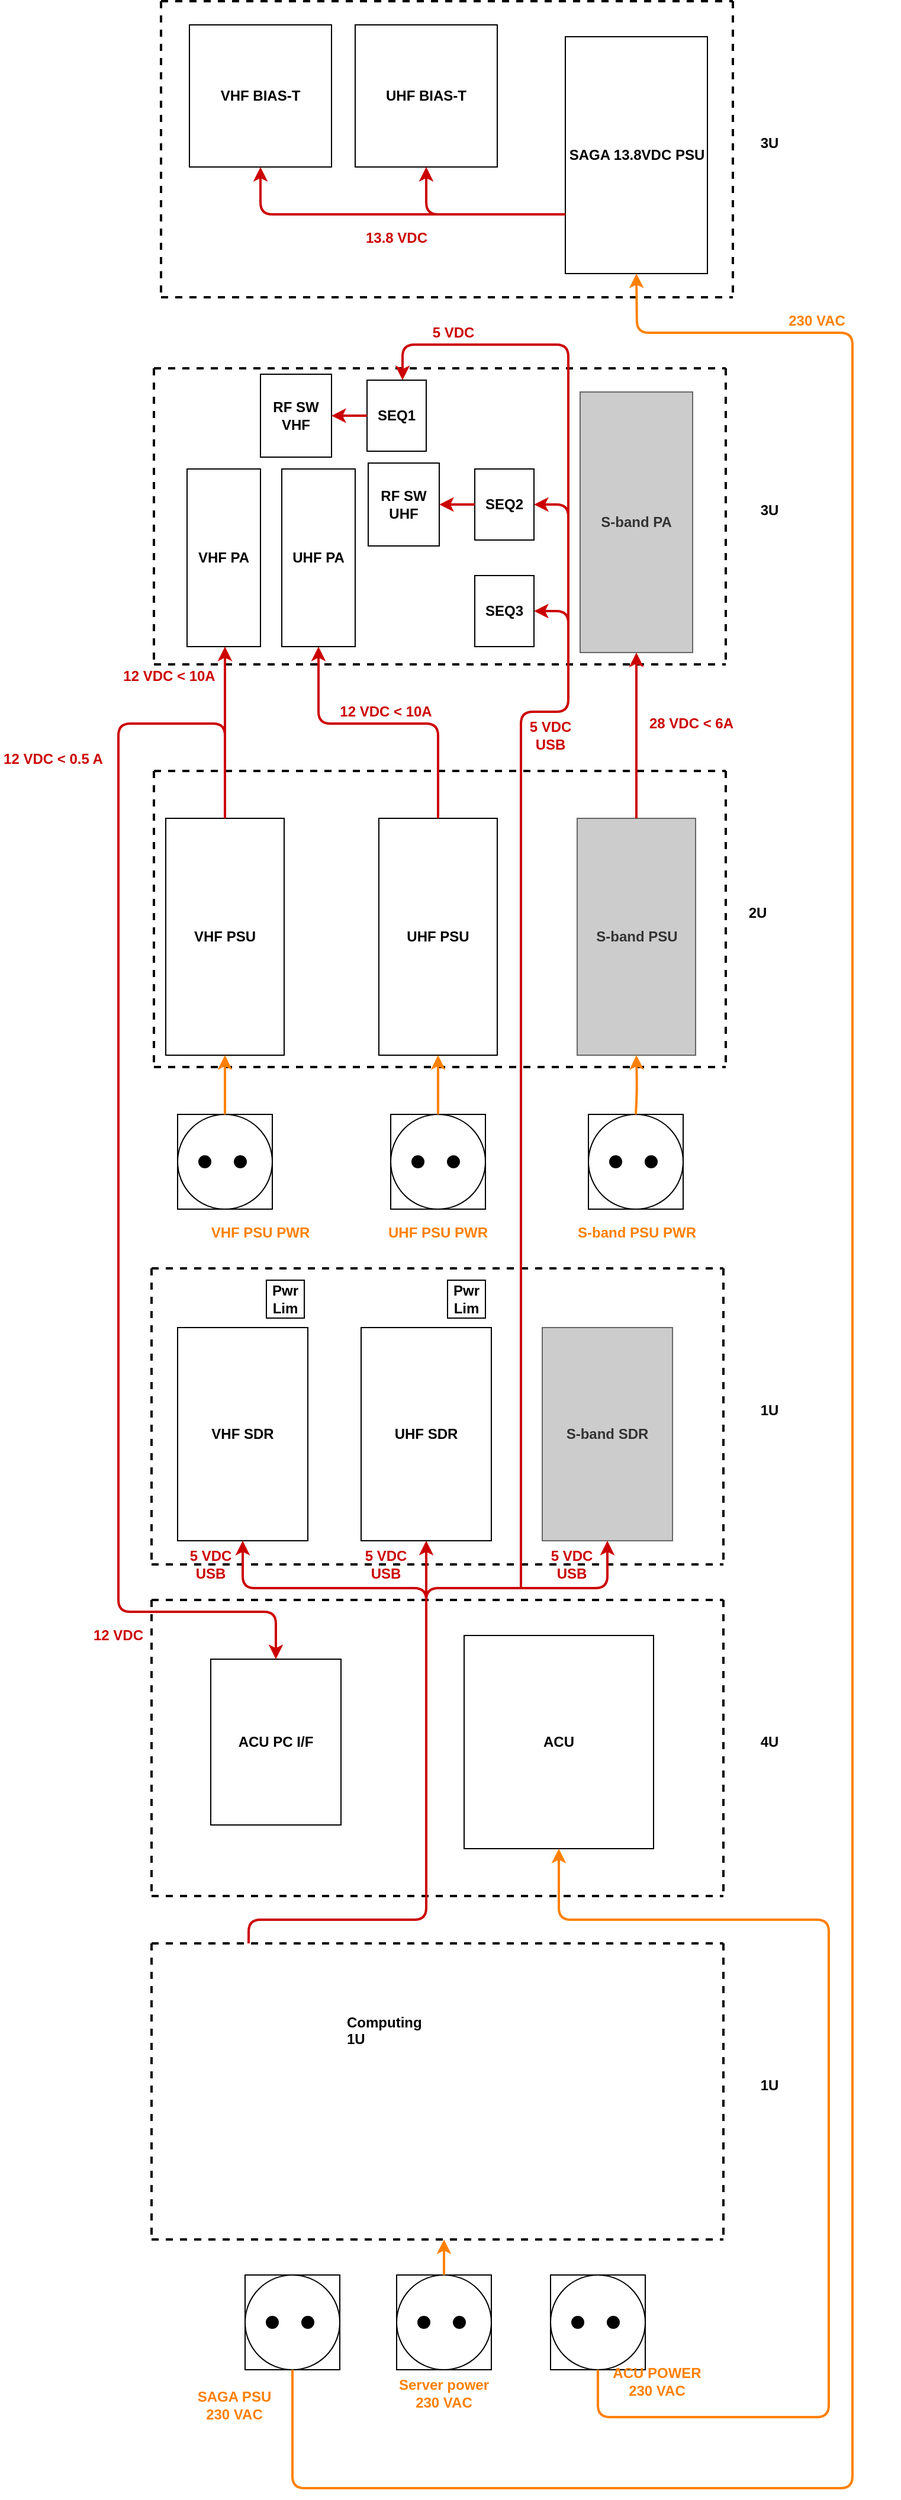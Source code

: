 <mxfile version="14.6.13" type="device"><diagram id="G7nDACRaAgQDOhFIkx01" name="Page-1"><mxGraphModel dx="2200" dy="1904" grid="1" gridSize="10" guides="1" tooltips="1" connect="1" arrows="1" fold="1" page="1" pageScale="1" pageWidth="850" pageHeight="1100" math="0" shadow="0"><root><mxCell id="0"/><mxCell id="1" parent="0"/><mxCell id="vSorLqkz3DRTunxZYa6K-1" value="" style="endArrow=none;dashed=1;html=1;strokeWidth=2;" parent="1" edge="1"><mxGeometry width="50" height="50" relative="1" as="geometry"><mxPoint x="10" y="10" as="sourcePoint"/><mxPoint x="493" y="10" as="targetPoint"/></mxGeometry></mxCell><mxCell id="vSorLqkz3DRTunxZYa6K-2" value="" style="endArrow=none;dashed=1;html=1;strokeWidth=2;" parent="1" edge="1"><mxGeometry width="50" height="50" relative="1" as="geometry"><mxPoint x="10" y="10" as="sourcePoint"/><mxPoint x="10" y="260" as="targetPoint"/></mxGeometry></mxCell><mxCell id="vSorLqkz3DRTunxZYa6K-4" value="" style="endArrow=none;dashed=1;html=1;strokeWidth=2;" parent="1" edge="1"><mxGeometry width="50" height="50" relative="1" as="geometry"><mxPoint x="10" y="260" as="sourcePoint"/><mxPoint x="493" y="260" as="targetPoint"/></mxGeometry></mxCell><mxCell id="vSorLqkz3DRTunxZYa6K-5" value="" style="endArrow=none;dashed=1;html=1;strokeWidth=2;" parent="1" edge="1"><mxGeometry width="50" height="50" relative="1" as="geometry"><mxPoint x="493" y="10" as="sourcePoint"/><mxPoint x="493" y="260" as="targetPoint"/></mxGeometry></mxCell><mxCell id="vSorLqkz3DRTunxZYa6K-8" value="S-band PSU" style="rounded=0;whiteSpace=wrap;html=1;fontStyle=1;strokeColor=#666666;fontColor=#333333;fillColor=#CCCCCC;" parent="1" vertex="1"><mxGeometry x="367.5" y="390" width="100" height="200" as="geometry"/></mxCell><mxCell id="vSorLqkz3DRTunxZYa6K-9" value="UHF PSU" style="rounded=0;whiteSpace=wrap;html=1;fontStyle=1" parent="1" vertex="1"><mxGeometry x="200" y="390" width="100" height="200" as="geometry"/></mxCell><mxCell id="vSorLqkz3DRTunxZYa6K-11" value="" style="endArrow=none;dashed=1;html=1;strokeWidth=2;" parent="1" edge="1"><mxGeometry width="50" height="50" relative="1" as="geometry"><mxPoint x="10" y="350" as="sourcePoint"/><mxPoint x="493" y="350" as="targetPoint"/></mxGeometry></mxCell><mxCell id="vSorLqkz3DRTunxZYa6K-12" value="" style="endArrow=none;dashed=1;html=1;strokeWidth=2;" parent="1" edge="1"><mxGeometry width="50" height="50" relative="1" as="geometry"><mxPoint x="10" y="350" as="sourcePoint"/><mxPoint x="10" y="600" as="targetPoint"/></mxGeometry></mxCell><mxCell id="vSorLqkz3DRTunxZYa6K-13" value="" style="endArrow=none;dashed=1;html=1;strokeWidth=2;" parent="1" edge="1"><mxGeometry width="50" height="50" relative="1" as="geometry"><mxPoint x="10" y="600" as="sourcePoint"/><mxPoint x="493" y="600" as="targetPoint"/></mxGeometry></mxCell><mxCell id="vSorLqkz3DRTunxZYa6K-14" value="" style="endArrow=none;dashed=1;html=1;strokeWidth=2;" parent="1" edge="1"><mxGeometry width="50" height="50" relative="1" as="geometry"><mxPoint x="493" y="350" as="sourcePoint"/><mxPoint x="493" y="600" as="targetPoint"/></mxGeometry></mxCell><mxCell id="vSorLqkz3DRTunxZYa6K-15" value="VHF PSU" style="rounded=0;whiteSpace=wrap;html=1;fontStyle=1" parent="1" vertex="1"><mxGeometry x="20" y="390" width="100" height="200" as="geometry"/></mxCell><mxCell id="vSorLqkz3DRTunxZYa6K-16" value="S-band PA" style="rounded=0;whiteSpace=wrap;html=1;fontStyle=1;strokeColor=#666666;fontColor=#333333;fillColor=#CCCCCC;" parent="1" vertex="1"><mxGeometry x="370" y="30" width="95" height="220" as="geometry"/></mxCell><mxCell id="vSorLqkz3DRTunxZYa6K-17" value="3U" style="text;html=1;strokeColor=none;fillColor=none;align=center;verticalAlign=middle;whiteSpace=wrap;rounded=0;fontStyle=1" parent="1" vertex="1"><mxGeometry x="510" y="120" width="40" height="20" as="geometry"/></mxCell><mxCell id="vSorLqkz3DRTunxZYa6K-19" value="2U" style="text;html=1;strokeColor=none;fillColor=none;align=center;verticalAlign=middle;whiteSpace=wrap;rounded=0;fontStyle=1" parent="1" vertex="1"><mxGeometry x="500" y="460" width="40" height="20" as="geometry"/></mxCell><mxCell id="vSorLqkz3DRTunxZYa6K-21" value="" style="endArrow=none;dashed=1;html=1;strokeWidth=2;" parent="1" edge="1"><mxGeometry width="50" height="50" relative="1" as="geometry"><mxPoint x="16" y="-300" as="sourcePoint"/><mxPoint x="499" y="-300" as="targetPoint"/></mxGeometry></mxCell><mxCell id="vSorLqkz3DRTunxZYa6K-22" value="" style="endArrow=none;dashed=1;html=1;strokeWidth=2;" parent="1" edge="1"><mxGeometry width="50" height="50" relative="1" as="geometry"><mxPoint x="16" y="-300" as="sourcePoint"/><mxPoint x="16" y="-50" as="targetPoint"/></mxGeometry></mxCell><mxCell id="vSorLqkz3DRTunxZYa6K-23" value="" style="endArrow=none;dashed=1;html=1;strokeWidth=2;" parent="1" edge="1"><mxGeometry width="50" height="50" relative="1" as="geometry"><mxPoint x="16" y="-50" as="sourcePoint"/><mxPoint x="499" y="-50" as="targetPoint"/></mxGeometry></mxCell><mxCell id="vSorLqkz3DRTunxZYa6K-24" value="" style="endArrow=none;dashed=1;html=1;strokeWidth=2;" parent="1" edge="1"><mxGeometry width="50" height="50" relative="1" as="geometry"><mxPoint x="499" y="-300" as="sourcePoint"/><mxPoint x="499" y="-50" as="targetPoint"/></mxGeometry></mxCell><mxCell id="vSorLqkz3DRTunxZYa6K-26" value="" style="whiteSpace=wrap;html=1;aspect=fixed;" parent="1" vertex="1"><mxGeometry x="30" y="640" width="80" height="80" as="geometry"/></mxCell><mxCell id="vSorLqkz3DRTunxZYa6K-27" value="" style="ellipse;whiteSpace=wrap;html=1;aspect=fixed;" parent="1" vertex="1"><mxGeometry x="30" y="640" width="80" height="80" as="geometry"/></mxCell><mxCell id="vSorLqkz3DRTunxZYa6K-28" value="" style="ellipse;whiteSpace=wrap;html=1;aspect=fixed;fillColor=#000000;" parent="1" vertex="1"><mxGeometry x="48" y="675" width="10" height="10" as="geometry"/></mxCell><mxCell id="vSorLqkz3DRTunxZYa6K-29" value="" style="ellipse;whiteSpace=wrap;html=1;aspect=fixed;fillColor=#000000;" parent="1" vertex="1"><mxGeometry x="78" y="675" width="10" height="10" as="geometry"/></mxCell><mxCell id="vSorLqkz3DRTunxZYa6K-31" value="" style="whiteSpace=wrap;html=1;aspect=fixed;" parent="1" vertex="1"><mxGeometry x="210" y="640" width="80" height="80" as="geometry"/></mxCell><mxCell id="vSorLqkz3DRTunxZYa6K-32" value="" style="ellipse;whiteSpace=wrap;html=1;aspect=fixed;" parent="1" vertex="1"><mxGeometry x="210" y="640" width="80" height="80" as="geometry"/></mxCell><mxCell id="vSorLqkz3DRTunxZYa6K-33" value="" style="ellipse;whiteSpace=wrap;html=1;aspect=fixed;fillColor=#000000;" parent="1" vertex="1"><mxGeometry x="228" y="675" width="10" height="10" as="geometry"/></mxCell><mxCell id="vSorLqkz3DRTunxZYa6K-34" value="" style="ellipse;whiteSpace=wrap;html=1;aspect=fixed;fillColor=#000000;" parent="1" vertex="1"><mxGeometry x="258" y="675" width="10" height="10" as="geometry"/></mxCell><mxCell id="vSorLqkz3DRTunxZYa6K-35" value="" style="whiteSpace=wrap;html=1;aspect=fixed;" parent="1" vertex="1"><mxGeometry x="377" y="640" width="80" height="80" as="geometry"/></mxCell><mxCell id="vSorLqkz3DRTunxZYa6K-36" value="" style="ellipse;whiteSpace=wrap;html=1;aspect=fixed;" parent="1" vertex="1"><mxGeometry x="377" y="640" width="80" height="80" as="geometry"/></mxCell><mxCell id="vSorLqkz3DRTunxZYa6K-37" value="" style="ellipse;whiteSpace=wrap;html=1;aspect=fixed;fillColor=#000000;" parent="1" vertex="1"><mxGeometry x="395" y="675" width="10" height="10" as="geometry"/></mxCell><mxCell id="vSorLqkz3DRTunxZYa6K-38" value="" style="ellipse;whiteSpace=wrap;html=1;aspect=fixed;fillColor=#000000;" parent="1" vertex="1"><mxGeometry x="425" y="675" width="10" height="10" as="geometry"/></mxCell><mxCell id="vSorLqkz3DRTunxZYa6K-39" value="VHF BIAS-T" style="rounded=0;whiteSpace=wrap;html=1;fillColor=#FFFFFF;fontStyle=1" parent="1" vertex="1"><mxGeometry x="40" y="-280" width="120" height="120" as="geometry"/></mxCell><mxCell id="vSorLqkz3DRTunxZYa6K-40" value="UHF BIAS-T" style="rounded=0;whiteSpace=wrap;html=1;fillColor=#FFFFFF;fontStyle=1" parent="1" vertex="1"><mxGeometry x="180" y="-280" width="120" height="120" as="geometry"/></mxCell><mxCell id="vSorLqkz3DRTunxZYa6K-41" value="SAGA 13.8VDC PSU" style="rounded=0;whiteSpace=wrap;html=1;fillColor=#FFFFFF;fontStyle=1" parent="1" vertex="1"><mxGeometry x="357.5" y="-270" width="120" height="200" as="geometry"/></mxCell><mxCell id="vSorLqkz3DRTunxZYa6K-44" value="3U" style="text;html=1;strokeColor=none;fillColor=none;align=center;verticalAlign=middle;whiteSpace=wrap;rounded=0;fontStyle=1" parent="1" vertex="1"><mxGeometry x="510" y="-190" width="40" height="20" as="geometry"/></mxCell><mxCell id="vSorLqkz3DRTunxZYa6K-45" value="" style="endArrow=none;dashed=1;html=1;strokeWidth=2;" parent="1" edge="1"><mxGeometry width="50" height="50" relative="1" as="geometry"><mxPoint x="8" y="770" as="sourcePoint"/><mxPoint x="491" y="770" as="targetPoint"/></mxGeometry></mxCell><mxCell id="vSorLqkz3DRTunxZYa6K-46" value="" style="endArrow=none;dashed=1;html=1;strokeWidth=2;" parent="1" edge="1"><mxGeometry width="50" height="50" relative="1" as="geometry"><mxPoint x="8" y="770" as="sourcePoint"/><mxPoint x="8" y="1020" as="targetPoint"/></mxGeometry></mxCell><mxCell id="vSorLqkz3DRTunxZYa6K-47" value="" style="endArrow=none;dashed=1;html=1;strokeWidth=2;" parent="1" edge="1"><mxGeometry width="50" height="50" relative="1" as="geometry"><mxPoint x="8" y="1020" as="sourcePoint"/><mxPoint x="491" y="1020" as="targetPoint"/></mxGeometry></mxCell><mxCell id="vSorLqkz3DRTunxZYa6K-48" value="" style="endArrow=none;dashed=1;html=1;strokeWidth=2;" parent="1" edge="1"><mxGeometry width="50" height="50" relative="1" as="geometry"><mxPoint x="491" y="770" as="sourcePoint"/><mxPoint x="491" y="1020" as="targetPoint"/></mxGeometry></mxCell><mxCell id="vSorLqkz3DRTunxZYa6K-49" value="" style="endArrow=none;dashed=1;html=1;strokeWidth=2;" parent="1" edge="1"><mxGeometry width="50" height="50" relative="1" as="geometry"><mxPoint x="8" y="1340" as="sourcePoint"/><mxPoint x="491" y="1340" as="targetPoint"/></mxGeometry></mxCell><mxCell id="vSorLqkz3DRTunxZYa6K-50" value="" style="endArrow=none;dashed=1;html=1;strokeWidth=2;" parent="1" edge="1"><mxGeometry width="50" height="50" relative="1" as="geometry"><mxPoint x="8" y="1340" as="sourcePoint"/><mxPoint x="8" y="1590" as="targetPoint"/></mxGeometry></mxCell><mxCell id="vSorLqkz3DRTunxZYa6K-51" value="" style="endArrow=none;dashed=1;html=1;strokeWidth=2;" parent="1" edge="1"><mxGeometry width="50" height="50" relative="1" as="geometry"><mxPoint x="8" y="1590" as="sourcePoint"/><mxPoint x="491" y="1590" as="targetPoint"/></mxGeometry></mxCell><mxCell id="vSorLqkz3DRTunxZYa6K-52" value="" style="endArrow=none;dashed=1;html=1;strokeWidth=2;" parent="1" edge="1"><mxGeometry width="50" height="50" relative="1" as="geometry"><mxPoint x="491" y="1340" as="sourcePoint"/><mxPoint x="491" y="1590" as="targetPoint"/></mxGeometry></mxCell><mxCell id="vSorLqkz3DRTunxZYa6K-53" value="Computing&lt;br&gt;1U" style="text;html=1;strokeColor=none;fillColor=none;spacing=5;spacingTop=-20;whiteSpace=wrap;overflow=hidden;rounded=0;fontStyle=1" parent="1" vertex="1"><mxGeometry x="168" y="1410" width="190" height="120" as="geometry"/></mxCell><mxCell id="vSorLqkz3DRTunxZYa6K-55" value="VHF SDR" style="rounded=0;whiteSpace=wrap;html=1;fillColor=#FFFFFF;fontStyle=1" parent="1" vertex="1"><mxGeometry x="30" y="820" width="110" height="180" as="geometry"/></mxCell><mxCell id="vSorLqkz3DRTunxZYa6K-56" value="UHF SDR" style="rounded=0;whiteSpace=wrap;html=1;fillColor=#FFFFFF;fontStyle=1" parent="1" vertex="1"><mxGeometry x="185" y="820" width="110" height="180" as="geometry"/></mxCell><mxCell id="vSorLqkz3DRTunxZYa6K-57" value="S-band SDR" style="rounded=0;whiteSpace=wrap;html=1;fontStyle=1;strokeColor=#666666;fontColor=#333333;fillColor=#CCCCCC;" parent="1" vertex="1"><mxGeometry x="338" y="820" width="110" height="180" as="geometry"/></mxCell><mxCell id="vSorLqkz3DRTunxZYa6K-59" value="1U" style="text;html=1;strokeColor=none;fillColor=none;align=center;verticalAlign=middle;whiteSpace=wrap;rounded=0;fontStyle=1" parent="1" vertex="1"><mxGeometry x="510" y="880" width="40" height="20" as="geometry"/></mxCell><mxCell id="vSorLqkz3DRTunxZYa6K-60" value="1U" style="text;html=1;strokeColor=none;fillColor=none;align=center;verticalAlign=middle;whiteSpace=wrap;rounded=0;fontStyle=1" parent="1" vertex="1"><mxGeometry x="510" y="1450" width="40" height="20" as="geometry"/></mxCell><mxCell id="vSorLqkz3DRTunxZYa6K-61" value="" style="endArrow=none;dashed=1;html=1;strokeWidth=2;" parent="1" edge="1"><mxGeometry width="50" height="50" relative="1" as="geometry"><mxPoint x="8" y="1050" as="sourcePoint"/><mxPoint x="491" y="1050" as="targetPoint"/></mxGeometry></mxCell><mxCell id="vSorLqkz3DRTunxZYa6K-62" value="" style="endArrow=none;dashed=1;html=1;strokeWidth=2;" parent="1" edge="1"><mxGeometry width="50" height="50" relative="1" as="geometry"><mxPoint x="8" y="1050" as="sourcePoint"/><mxPoint x="8" y="1300" as="targetPoint"/></mxGeometry></mxCell><mxCell id="vSorLqkz3DRTunxZYa6K-63" value="" style="endArrow=none;dashed=1;html=1;strokeWidth=2;" parent="1" edge="1"><mxGeometry width="50" height="50" relative="1" as="geometry"><mxPoint x="8" y="1300" as="sourcePoint"/><mxPoint x="491" y="1300" as="targetPoint"/></mxGeometry></mxCell><mxCell id="vSorLqkz3DRTunxZYa6K-64" value="" style="endArrow=none;dashed=1;html=1;strokeWidth=2;" parent="1" edge="1"><mxGeometry width="50" height="50" relative="1" as="geometry"><mxPoint x="491" y="1050" as="sourcePoint"/><mxPoint x="491" y="1300" as="targetPoint"/></mxGeometry></mxCell><mxCell id="vSorLqkz3DRTunxZYa6K-66" value="4U" style="text;html=1;strokeColor=none;fillColor=none;align=center;verticalAlign=middle;whiteSpace=wrap;rounded=0;fontStyle=1" parent="1" vertex="1"><mxGeometry x="510" y="1160" width="40" height="20" as="geometry"/></mxCell><mxCell id="vSorLqkz3DRTunxZYa6K-67" value="ACU" style="rounded=0;whiteSpace=wrap;html=1;fillColor=#FFFFFF;fontStyle=1" parent="1" vertex="1"><mxGeometry x="272" y="1080" width="160" height="180" as="geometry"/></mxCell><mxCell id="vSorLqkz3DRTunxZYa6K-69" value="ACU PC I/F" style="rounded=0;whiteSpace=wrap;html=1;fillColor=#FFFFFF;fontStyle=1" parent="1" vertex="1"><mxGeometry x="58" y="1100" width="110" height="140" as="geometry"/></mxCell><mxCell id="vSorLqkz3DRTunxZYa6K-70" value="" style="whiteSpace=wrap;html=1;aspect=fixed;" parent="1" vertex="1"><mxGeometry x="87" y="1620" width="80" height="80" as="geometry"/></mxCell><mxCell id="vSorLqkz3DRTunxZYa6K-71" value="" style="ellipse;whiteSpace=wrap;html=1;aspect=fixed;" parent="1" vertex="1"><mxGeometry x="87" y="1620" width="80" height="80" as="geometry"/></mxCell><mxCell id="vSorLqkz3DRTunxZYa6K-72" value="" style="ellipse;whiteSpace=wrap;html=1;aspect=fixed;fillColor=#000000;" parent="1" vertex="1"><mxGeometry x="105" y="1655" width="10" height="10" as="geometry"/></mxCell><mxCell id="vSorLqkz3DRTunxZYa6K-73" value="" style="ellipse;whiteSpace=wrap;html=1;aspect=fixed;fillColor=#000000;" parent="1" vertex="1"><mxGeometry x="135" y="1655" width="10" height="10" as="geometry"/></mxCell><mxCell id="vSorLqkz3DRTunxZYa6K-74" value="" style="whiteSpace=wrap;html=1;aspect=fixed;" parent="1" vertex="1"><mxGeometry x="215" y="1620" width="80" height="80" as="geometry"/></mxCell><mxCell id="vSorLqkz3DRTunxZYa6K-75" value="" style="ellipse;whiteSpace=wrap;html=1;aspect=fixed;" parent="1" vertex="1"><mxGeometry x="215" y="1620" width="80" height="80" as="geometry"/></mxCell><mxCell id="vSorLqkz3DRTunxZYa6K-76" value="" style="ellipse;whiteSpace=wrap;html=1;aspect=fixed;fillColor=#000000;" parent="1" vertex="1"><mxGeometry x="233" y="1655" width="10" height="10" as="geometry"/></mxCell><mxCell id="vSorLqkz3DRTunxZYa6K-77" value="" style="ellipse;whiteSpace=wrap;html=1;aspect=fixed;fillColor=#000000;" parent="1" vertex="1"><mxGeometry x="263" y="1655" width="10" height="10" as="geometry"/></mxCell><mxCell id="vSorLqkz3DRTunxZYa6K-78" value="" style="whiteSpace=wrap;html=1;aspect=fixed;" parent="1" vertex="1"><mxGeometry x="345" y="1620" width="80" height="80" as="geometry"/></mxCell><mxCell id="vSorLqkz3DRTunxZYa6K-79" value="" style="ellipse;whiteSpace=wrap;html=1;aspect=fixed;" parent="1" vertex="1"><mxGeometry x="345" y="1620" width="80" height="80" as="geometry"/></mxCell><mxCell id="vSorLqkz3DRTunxZYa6K-80" value="" style="ellipse;whiteSpace=wrap;html=1;aspect=fixed;fillColor=#000000;" parent="1" vertex="1"><mxGeometry x="363" y="1655" width="10" height="10" as="geometry"/></mxCell><mxCell id="vSorLqkz3DRTunxZYa6K-81" value="" style="ellipse;whiteSpace=wrap;html=1;aspect=fixed;fillColor=#000000;" parent="1" vertex="1"><mxGeometry x="393" y="1655" width="10" height="10" as="geometry"/></mxCell><mxCell id="vSorLqkz3DRTunxZYa6K-82" value="ACU POWER&lt;br&gt;230 VAC" style="text;html=1;strokeColor=none;fillColor=none;align=center;verticalAlign=middle;whiteSpace=wrap;rounded=0;fontStyle=1;fontColor=#FF8000;" parent="1" vertex="1"><mxGeometry x="380" y="1700" width="110" height="20" as="geometry"/></mxCell><mxCell id="vSorLqkz3DRTunxZYa6K-83" value="Server power&lt;br&gt;230 VAC" style="text;html=1;strokeColor=none;fillColor=none;align=center;verticalAlign=middle;whiteSpace=wrap;rounded=0;fontStyle=1;fontColor=#FF8000;" parent="1" vertex="1"><mxGeometry x="200" y="1710" width="110" height="20" as="geometry"/></mxCell><mxCell id="vSorLqkz3DRTunxZYa6K-84" value="S-band PSU PWR" style="text;html=1;strokeColor=none;fillColor=none;align=center;verticalAlign=middle;whiteSpace=wrap;rounded=0;fontStyle=1;fontColor=#FF8000;" parent="1" vertex="1"><mxGeometry x="363" y="730" width="110" height="20" as="geometry"/></mxCell><mxCell id="vSorLqkz3DRTunxZYa6K-86" value="UHF PSU PWR" style="text;html=1;strokeColor=none;fillColor=none;align=center;verticalAlign=middle;whiteSpace=wrap;rounded=0;fontStyle=1;fontColor=#FF8000;" parent="1" vertex="1"><mxGeometry x="195" y="730" width="110" height="20" as="geometry"/></mxCell><mxCell id="vSorLqkz3DRTunxZYa6K-87" value="VHF PSU PWR" style="text;html=1;strokeColor=none;fillColor=none;align=center;verticalAlign=middle;whiteSpace=wrap;rounded=0;fontStyle=1;fontColor=#FF8000;" parent="1" vertex="1"><mxGeometry x="45" y="730" width="110" height="20" as="geometry"/></mxCell><mxCell id="vSorLqkz3DRTunxZYa6K-88" value="" style="endArrow=classic;html=1;strokeWidth=2;fontColor=#CC0000;strokeColor=#CC0000;entryX=0.5;entryY=1;entryDx=0;entryDy=0;exitX=0;exitY=0.75;exitDx=0;exitDy=0;" parent="1" source="vSorLqkz3DRTunxZYa6K-41" target="vSorLqkz3DRTunxZYa6K-40" edge="1"><mxGeometry width="50" height="50" relative="1" as="geometry"><mxPoint x="240" y="-80" as="sourcePoint"/><mxPoint x="450" y="-130" as="targetPoint"/><Array as="points"><mxPoint x="240" y="-120"/></Array></mxGeometry></mxCell><mxCell id="vSorLqkz3DRTunxZYa6K-89" value="" style="endArrow=classic;html=1;strokeColor=#CC0000;strokeWidth=2;fontColor=#CC0000;entryX=0.5;entryY=1;entryDx=0;entryDy=0;" parent="1" target="vSorLqkz3DRTunxZYa6K-39" edge="1"><mxGeometry width="50" height="50" relative="1" as="geometry"><mxPoint x="260" y="-120" as="sourcePoint"/><mxPoint x="450" y="-130" as="targetPoint"/><Array as="points"><mxPoint x="100" y="-120"/></Array></mxGeometry></mxCell><mxCell id="vSorLqkz3DRTunxZYa6K-91" value="13.8 VDC" style="text;html=1;strokeColor=none;fillColor=none;align=center;verticalAlign=middle;whiteSpace=wrap;rounded=0;fontColor=#CC0000;fontStyle=1" parent="1" vertex="1"><mxGeometry x="160" y="-110" width="110" height="20" as="geometry"/></mxCell><mxCell id="vSorLqkz3DRTunxZYa6K-92" value="" style="endArrow=classic;html=1;strokeColor=#CC0000;strokeWidth=2;fontColor=#CC0000;exitX=0.5;exitY=0;exitDx=0;exitDy=0;entryX=0.5;entryY=1;entryDx=0;entryDy=0;" parent="1" source="vSorLqkz3DRTunxZYa6K-15" edge="1"><mxGeometry width="50" height="50" relative="1" as="geometry"><mxPoint x="400" y="210" as="sourcePoint"/><mxPoint x="70" y="245" as="targetPoint"/><Array as="points"/></mxGeometry></mxCell><mxCell id="vSorLqkz3DRTunxZYa6K-93" value="" style="endArrow=classic;html=1;strokeColor=#CC0000;strokeWidth=2;fontColor=#CC0000;entryX=0.5;entryY=1;entryDx=0;entryDy=0;exitX=0.5;exitY=0;exitDx=0;exitDy=0;" parent="1" source="vSorLqkz3DRTunxZYa6K-9" edge="1"><mxGeometry width="50" height="50" relative="1" as="geometry"><mxPoint x="400" y="390" as="sourcePoint"/><mxPoint x="149" y="245" as="targetPoint"/><Array as="points"><mxPoint x="250" y="310"/><mxPoint x="149" y="310"/></Array></mxGeometry></mxCell><mxCell id="vSorLqkz3DRTunxZYa6K-94" value="" style="endArrow=classic;html=1;strokeColor=#CC0000;strokeWidth=2;fontColor=#CC0000;entryX=0.5;entryY=1;entryDx=0;entryDy=0;exitX=0.5;exitY=0;exitDx=0;exitDy=0;" parent="1" source="vSorLqkz3DRTunxZYa6K-8" target="vSorLqkz3DRTunxZYa6K-16" edge="1"><mxGeometry width="50" height="50" relative="1" as="geometry"><mxPoint x="400" y="390" as="sourcePoint"/><mxPoint x="450" y="340" as="targetPoint"/></mxGeometry></mxCell><mxCell id="vSorLqkz3DRTunxZYa6K-95" value="12 VDC &amp;lt; 10A" style="text;html=1;strokeColor=none;fillColor=none;align=center;verticalAlign=middle;whiteSpace=wrap;rounded=0;fontColor=#CC0000;fontStyle=1" parent="1" vertex="1"><mxGeometry x="-32" y="260" width="110" height="20" as="geometry"/></mxCell><mxCell id="vSorLqkz3DRTunxZYa6K-96" value="12 VDC &amp;lt; 10A" style="text;html=1;strokeColor=none;fillColor=none;align=center;verticalAlign=middle;whiteSpace=wrap;rounded=0;fontColor=#CC0000;fontStyle=1" parent="1" vertex="1"><mxGeometry x="151" y="290" width="110" height="20" as="geometry"/></mxCell><mxCell id="vSorLqkz3DRTunxZYa6K-97" value="28 VDC &amp;lt; 6A" style="text;html=1;strokeColor=none;fillColor=none;align=center;verticalAlign=middle;whiteSpace=wrap;rounded=0;fontColor=#CC0000;fontStyle=1" parent="1" vertex="1"><mxGeometry x="409" y="300" width="110" height="20" as="geometry"/></mxCell><mxCell id="vSorLqkz3DRTunxZYa6K-99" value="" style="endArrow=classic;html=1;strokeWidth=2;fontColor=#FF8000;entryX=0.5;entryY=1;entryDx=0;entryDy=0;exitX=0.5;exitY=1;exitDx=0;exitDy=0;labelBackgroundColor=#CC6600;strokeColor=#FF8000;" parent="1" source="vSorLqkz3DRTunxZYa6K-71" target="vSorLqkz3DRTunxZYa6K-41" edge="1"><mxGeometry width="50" height="50" relative="1" as="geometry"><mxPoint x="120" y="1800" as="sourcePoint"/><mxPoint x="450" y="60" as="targetPoint"/><Array as="points"><mxPoint x="127" y="1800"/><mxPoint x="600" y="1800"/><mxPoint x="600" y="-20"/><mxPoint x="418" y="-20"/></Array></mxGeometry></mxCell><mxCell id="vSorLqkz3DRTunxZYa6K-100" value="&lt;div&gt;SAGA PSU&lt;br&gt;230 VAC&lt;br&gt;&lt;/div&gt;" style="text;html=1;strokeColor=none;fillColor=none;align=center;verticalAlign=middle;whiteSpace=wrap;rounded=0;fontColor=#FF8000;fontStyle=1" parent="1" vertex="1"><mxGeometry x="38" y="1720" width="80" height="20" as="geometry"/></mxCell><mxCell id="vSorLqkz3DRTunxZYa6K-101" value="230 VAC" style="text;html=1;strokeColor=none;fillColor=none;align=center;verticalAlign=middle;whiteSpace=wrap;rounded=0;fontStyle=1;fontColor=#FF8000;" parent="1" vertex="1"><mxGeometry x="500" y="-40" width="140" height="20" as="geometry"/></mxCell><mxCell id="vSorLqkz3DRTunxZYa6K-103" value="" style="endArrow=classic;html=1;labelBackgroundColor=#CC6600;strokeColor=#FF8000;strokeWidth=2;fontColor=#FF8000;exitX=0.5;exitY=0;exitDx=0;exitDy=0;entryX=0.5;entryY=1;entryDx=0;entryDy=0;" parent="1" source="vSorLqkz3DRTunxZYa6K-36" target="vSorLqkz3DRTunxZYa6K-8" edge="1"><mxGeometry width="50" height="50" relative="1" as="geometry"><mxPoint x="400" y="650" as="sourcePoint"/><mxPoint x="450" y="600" as="targetPoint"/><Array as="points"><mxPoint x="418" y="620"/></Array></mxGeometry></mxCell><mxCell id="vSorLqkz3DRTunxZYa6K-104" value="" style="endArrow=classic;html=1;labelBackgroundColor=#CC6600;strokeColor=#FF8000;strokeWidth=2;fontColor=#FF8000;entryX=0.5;entryY=1;entryDx=0;entryDy=0;exitX=0.5;exitY=0;exitDx=0;exitDy=0;" parent="1" source="vSorLqkz3DRTunxZYa6K-32" target="vSorLqkz3DRTunxZYa6K-9" edge="1"><mxGeometry width="50" height="50" relative="1" as="geometry"><mxPoint x="400" y="650" as="sourcePoint"/><mxPoint x="450" y="600" as="targetPoint"/></mxGeometry></mxCell><mxCell id="vSorLqkz3DRTunxZYa6K-105" value="" style="endArrow=classic;html=1;labelBackgroundColor=#CC6600;strokeColor=#FF8000;strokeWidth=2;fontColor=#FF8000;entryX=0.5;entryY=1;entryDx=0;entryDy=0;exitX=0.5;exitY=0;exitDx=0;exitDy=0;" parent="1" source="vSorLqkz3DRTunxZYa6K-27" target="vSorLqkz3DRTunxZYa6K-15" edge="1"><mxGeometry width="50" height="50" relative="1" as="geometry"><mxPoint x="400" y="650" as="sourcePoint"/><mxPoint x="450" y="600" as="targetPoint"/></mxGeometry></mxCell><mxCell id="vSorLqkz3DRTunxZYa6K-106" value="" style="endArrow=classic;html=1;labelBackgroundColor=#CC6600;strokeColor=#FF8000;strokeWidth=2;fontColor=#FF8000;exitX=0.5;exitY=0;exitDx=0;exitDy=0;" parent="1" source="vSorLqkz3DRTunxZYa6K-75" edge="1"><mxGeometry width="50" height="50" relative="1" as="geometry"><mxPoint x="500" y="1520" as="sourcePoint"/><mxPoint x="255" y="1590" as="targetPoint"/></mxGeometry></mxCell><mxCell id="vSorLqkz3DRTunxZYa6K-109" value="" style="endArrow=classic;html=1;labelBackgroundColor=#CC6600;strokeColor=#FF8000;strokeWidth=2;fontColor=#FF8000;exitX=0.5;exitY=1;exitDx=0;exitDy=0;entryX=0.5;entryY=1;entryDx=0;entryDy=0;" parent="1" source="vSorLqkz3DRTunxZYa6K-79" target="vSorLqkz3DRTunxZYa6K-67" edge="1"><mxGeometry width="50" height="50" relative="1" as="geometry"><mxPoint x="500" y="1520" as="sourcePoint"/><mxPoint x="550" y="1470" as="targetPoint"/><Array as="points"><mxPoint x="385" y="1740"/><mxPoint x="580" y="1740"/><mxPoint x="580" y="1700"/><mxPoint x="580" y="1320"/><mxPoint x="352" y="1320"/></Array></mxGeometry></mxCell><mxCell id="vSorLqkz3DRTunxZYa6K-110" value="" style="endArrow=classic;html=1;labelBackgroundColor=#CC6600;strokeWidth=2;fontColor=#FF8000;strokeColor=#CC0000;entryX=0.5;entryY=1;entryDx=0;entryDy=0;" parent="1" target="vSorLqkz3DRTunxZYa6K-55" edge="1"><mxGeometry width="50" height="50" relative="1" as="geometry"><mxPoint x="90" y="1340" as="sourcePoint"/><mxPoint x="550" y="1090" as="targetPoint"/><Array as="points"><mxPoint x="90" y="1320"/><mxPoint x="240" y="1320"/><mxPoint x="240" y="1160"/><mxPoint x="240" y="1040"/><mxPoint x="85" y="1040"/></Array></mxGeometry></mxCell><mxCell id="vSorLqkz3DRTunxZYa6K-111" value="" style="endArrow=classic;html=1;labelBackgroundColor=#CC6600;strokeColor=#CC0000;strokeWidth=2;fontColor=#FF8000;entryX=0.5;entryY=1;entryDx=0;entryDy=0;" parent="1" target="vSorLqkz3DRTunxZYa6K-56" edge="1"><mxGeometry width="50" height="50" relative="1" as="geometry"><mxPoint x="240" y="1090" as="sourcePoint"/><mxPoint x="550" y="1090" as="targetPoint"/></mxGeometry></mxCell><mxCell id="vSorLqkz3DRTunxZYa6K-112" value="" style="endArrow=classic;html=1;labelBackgroundColor=#CC6600;strokeColor=#CC0000;strokeWidth=2;fontColor=#FF8000;entryX=0.5;entryY=1;entryDx=0;entryDy=0;" parent="1" target="vSorLqkz3DRTunxZYa6K-57" edge="1"><mxGeometry width="50" height="50" relative="1" as="geometry"><mxPoint x="240" y="1130" as="sourcePoint"/><mxPoint x="550" y="1090" as="targetPoint"/><Array as="points"><mxPoint x="240" y="1040"/><mxPoint x="393" y="1040"/></Array></mxGeometry></mxCell><mxCell id="vSorLqkz3DRTunxZYa6K-113" value="5 VDC&lt;br&gt;USB" style="text;html=1;strokeColor=none;fillColor=none;align=center;verticalAlign=middle;whiteSpace=wrap;rounded=0;fontColor=#CC0000;fontStyle=1" parent="1" vertex="1"><mxGeometry x="186" y="1010" width="40" height="20" as="geometry"/></mxCell><mxCell id="vSorLqkz3DRTunxZYa6K-114" value="5 VDC&lt;br&gt;USB" style="text;html=1;strokeColor=none;fillColor=none;align=center;verticalAlign=middle;whiteSpace=wrap;rounded=0;fontColor=#CC0000;fontStyle=1" parent="1" vertex="1"><mxGeometry x="38" y="1010" width="40" height="20" as="geometry"/></mxCell><mxCell id="vSorLqkz3DRTunxZYa6K-115" value="5 VDC&lt;br&gt;USB" style="text;html=1;strokeColor=none;fillColor=none;align=center;verticalAlign=middle;whiteSpace=wrap;rounded=0;fontColor=#CC0000;fontStyle=1" parent="1" vertex="1"><mxGeometry x="343" y="1010" width="40" height="20" as="geometry"/></mxCell><mxCell id="vSorLqkz3DRTunxZYa6K-117" value="" style="endArrow=classic;html=1;labelBackgroundColor=#CC6600;strokeColor=#CC0000;strokeWidth=2;fontColor=#CC0000;entryX=0.5;entryY=0;entryDx=0;entryDy=0;" parent="1" edge="1"><mxGeometry width="50" height="50" relative="1" as="geometry"><mxPoint x="360" y="230" as="sourcePoint"/><mxPoint x="220" y="20" as="targetPoint"/><Array as="points"><mxPoint x="360" y="-10"/><mxPoint x="220" y="-10"/></Array></mxGeometry></mxCell><mxCell id="vSorLqkz3DRTunxZYa6K-119" value="5 VDC" style="text;html=1;strokeColor=none;fillColor=none;align=center;verticalAlign=middle;whiteSpace=wrap;rounded=0;fontColor=#CC0000;fontStyle=1" parent="1" vertex="1"><mxGeometry x="208" y="-30" width="110" height="20" as="geometry"/></mxCell><mxCell id="vSorLqkz3DRTunxZYa6K-120" value="" style="endArrow=classic;html=1;labelBackgroundColor=#CC6600;strokeColor=#CC0000;strokeWidth=2;fontColor=#CC0000;entryX=1;entryY=0.5;entryDx=0;entryDy=0;" parent="1" target="6dOxVI44tgT5TmSEMIxs-6" edge="1"><mxGeometry width="50" height="50" relative="1" as="geometry"><mxPoint x="320" y="1040" as="sourcePoint"/><mxPoint x="330" y="80" as="targetPoint"/><Array as="points"><mxPoint x="320" y="930"/><mxPoint x="320" y="300"/><mxPoint x="360" y="300"/><mxPoint x="360" y="125"/></Array></mxGeometry></mxCell><mxCell id="vSorLqkz3DRTunxZYa6K-121" value="" style="endArrow=classic;html=1;labelBackgroundColor=#CC6600;strokeColor=#CC0000;strokeWidth=2;fontColor=#CC0000;entryX=1;entryY=0.5;entryDx=0;entryDy=0;" parent="1" target="6dOxVI44tgT5TmSEMIxs-7" edge="1"><mxGeometry width="50" height="50" relative="1" as="geometry"><mxPoint x="360" y="280" as="sourcePoint"/><mxPoint x="330" y="170" as="targetPoint"/><Array as="points"><mxPoint x="360" y="215"/></Array></mxGeometry></mxCell><mxCell id="vSorLqkz3DRTunxZYa6K-122" value="&lt;div&gt;5 VDC&lt;br&gt;USB&lt;br&gt;&lt;/div&gt;" style="text;html=1;strokeColor=none;fillColor=none;align=center;verticalAlign=middle;whiteSpace=wrap;rounded=0;fontColor=#CC0000;fontStyle=1" parent="1" vertex="1"><mxGeometry x="290" y="310" width="110" height="20" as="geometry"/></mxCell><mxCell id="vSorLqkz3DRTunxZYa6K-125" value="&lt;div&gt;&lt;font color=&quot;#000000&quot;&gt;Pwr&lt;/font&gt;&lt;/div&gt;&lt;div&gt;&lt;font color=&quot;#000000&quot;&gt;Lim&lt;/font&gt;&lt;/div&gt;" style="whiteSpace=wrap;html=1;aspect=fixed;fillColor=#FFFFFF;fontColor=#CC0000;fontStyle=1" parent="1" vertex="1"><mxGeometry x="258" y="780" width="32" height="32" as="geometry"/></mxCell><mxCell id="vSorLqkz3DRTunxZYa6K-126" value="&lt;div&gt;&lt;font color=&quot;#000000&quot;&gt;Pwr&lt;/font&gt;&lt;/div&gt;&lt;div&gt;&lt;font color=&quot;#000000&quot;&gt;Lim&lt;/font&gt;&lt;/div&gt;" style="whiteSpace=wrap;html=1;aspect=fixed;fillColor=#FFFFFF;fontColor=#CC0000;fontStyle=1" parent="1" vertex="1"><mxGeometry x="105" y="780" width="32" height="32" as="geometry"/></mxCell><mxCell id="vSorLqkz3DRTunxZYa6K-128" value="" style="endArrow=classic;html=1;labelBackgroundColor=#CC6600;strokeColor=#CC0000;strokeWidth=2;fontColor=#CC0000;entryX=0.5;entryY=0;entryDx=0;entryDy=0;" parent="1" target="vSorLqkz3DRTunxZYa6K-69" edge="1"><mxGeometry width="50" height="50" relative="1" as="geometry"><mxPoint x="70" y="390" as="sourcePoint"/><mxPoint x="550" y="600" as="targetPoint"/><Array as="points"><mxPoint x="70" y="310"/><mxPoint x="-20" y="310"/><mxPoint x="-20" y="1060"/><mxPoint x="113" y="1060"/></Array></mxGeometry></mxCell><mxCell id="vSorLqkz3DRTunxZYa6K-129" value="12 VDC" style="text;html=1;strokeColor=none;fillColor=none;align=center;verticalAlign=middle;whiteSpace=wrap;rounded=0;fontColor=#CC0000;fontStyle=1" parent="1" vertex="1"><mxGeometry x="-50" y="1070" width="60" height="20" as="geometry"/></mxCell><mxCell id="vSorLqkz3DRTunxZYa6K-131" value="12 VDC &amp;lt; 0.5 A" style="text;html=1;strokeColor=none;fillColor=none;align=center;verticalAlign=middle;whiteSpace=wrap;rounded=0;fontColor=#CC0000;fontStyle=1" parent="1" vertex="1"><mxGeometry x="-120" y="330" width="90" height="20" as="geometry"/></mxCell><mxCell id="6dOxVI44tgT5TmSEMIxs-1" value="VHF PA" style="rounded=0;whiteSpace=wrap;html=1;fontStyle=1" vertex="1" parent="1"><mxGeometry x="38" y="95" width="62" height="150" as="geometry"/></mxCell><mxCell id="6dOxVI44tgT5TmSEMIxs-2" value="UHF PA" style="rounded=0;whiteSpace=wrap;html=1;fontStyle=1" vertex="1" parent="1"><mxGeometry x="118" y="95" width="62" height="150" as="geometry"/></mxCell><mxCell id="6dOxVI44tgT5TmSEMIxs-3" value="RF SW&lt;br&gt;VHF" style="rounded=0;whiteSpace=wrap;html=1;rotation=0;fontStyle=1" vertex="1" parent="1"><mxGeometry x="100" y="15" width="60" height="70" as="geometry"/></mxCell><mxCell id="6dOxVI44tgT5TmSEMIxs-4" value="RF SW&lt;br&gt;UHF" style="rounded=0;whiteSpace=wrap;html=1;rotation=0;fontStyle=1" vertex="1" parent="1"><mxGeometry x="191" y="90" width="60" height="70" as="geometry"/></mxCell><mxCell id="6dOxVI44tgT5TmSEMIxs-5" value="SEQ1" style="rounded=0;whiteSpace=wrap;html=1;fillColor=#FFFFFF;fontStyle=1" vertex="1" parent="1"><mxGeometry x="190" y="20" width="50" height="60" as="geometry"/></mxCell><mxCell id="6dOxVI44tgT5TmSEMIxs-6" value="SEQ2" style="rounded=0;whiteSpace=wrap;html=1;fillColor=#FFFFFF;fontStyle=1" vertex="1" parent="1"><mxGeometry x="281" y="95" width="50" height="60" as="geometry"/></mxCell><mxCell id="6dOxVI44tgT5TmSEMIxs-7" value="SEQ3" style="rounded=0;whiteSpace=wrap;html=1;fillColor=#FFFFFF;fontStyle=1" vertex="1" parent="1"><mxGeometry x="281" y="185" width="50" height="60" as="geometry"/></mxCell><mxCell id="6dOxVI44tgT5TmSEMIxs-8" value="" style="endArrow=classic;html=1;strokeWidth=2;strokeColor=#CC0000;entryX=1;entryY=0.5;entryDx=0;entryDy=0;exitX=0;exitY=0.5;exitDx=0;exitDy=0;" edge="1" parent="1" source="6dOxVI44tgT5TmSEMIxs-6" target="6dOxVI44tgT5TmSEMIxs-4"><mxGeometry width="50" height="50" relative="1" as="geometry"><mxPoint x="490" y="240" as="sourcePoint"/><mxPoint x="540" y="190" as="targetPoint"/></mxGeometry></mxCell><mxCell id="6dOxVI44tgT5TmSEMIxs-9" value="" style="endArrow=classic;html=1;strokeWidth=2;strokeColor=#CC0000;entryX=1;entryY=0.5;entryDx=0;entryDy=0;" edge="1" parent="1" source="6dOxVI44tgT5TmSEMIxs-5" target="6dOxVI44tgT5TmSEMIxs-3"><mxGeometry width="50" height="50" relative="1" as="geometry"><mxPoint x="291" y="135" as="sourcePoint"/><mxPoint x="261" y="135" as="targetPoint"/></mxGeometry></mxCell></root></mxGraphModel></diagram></mxfile>